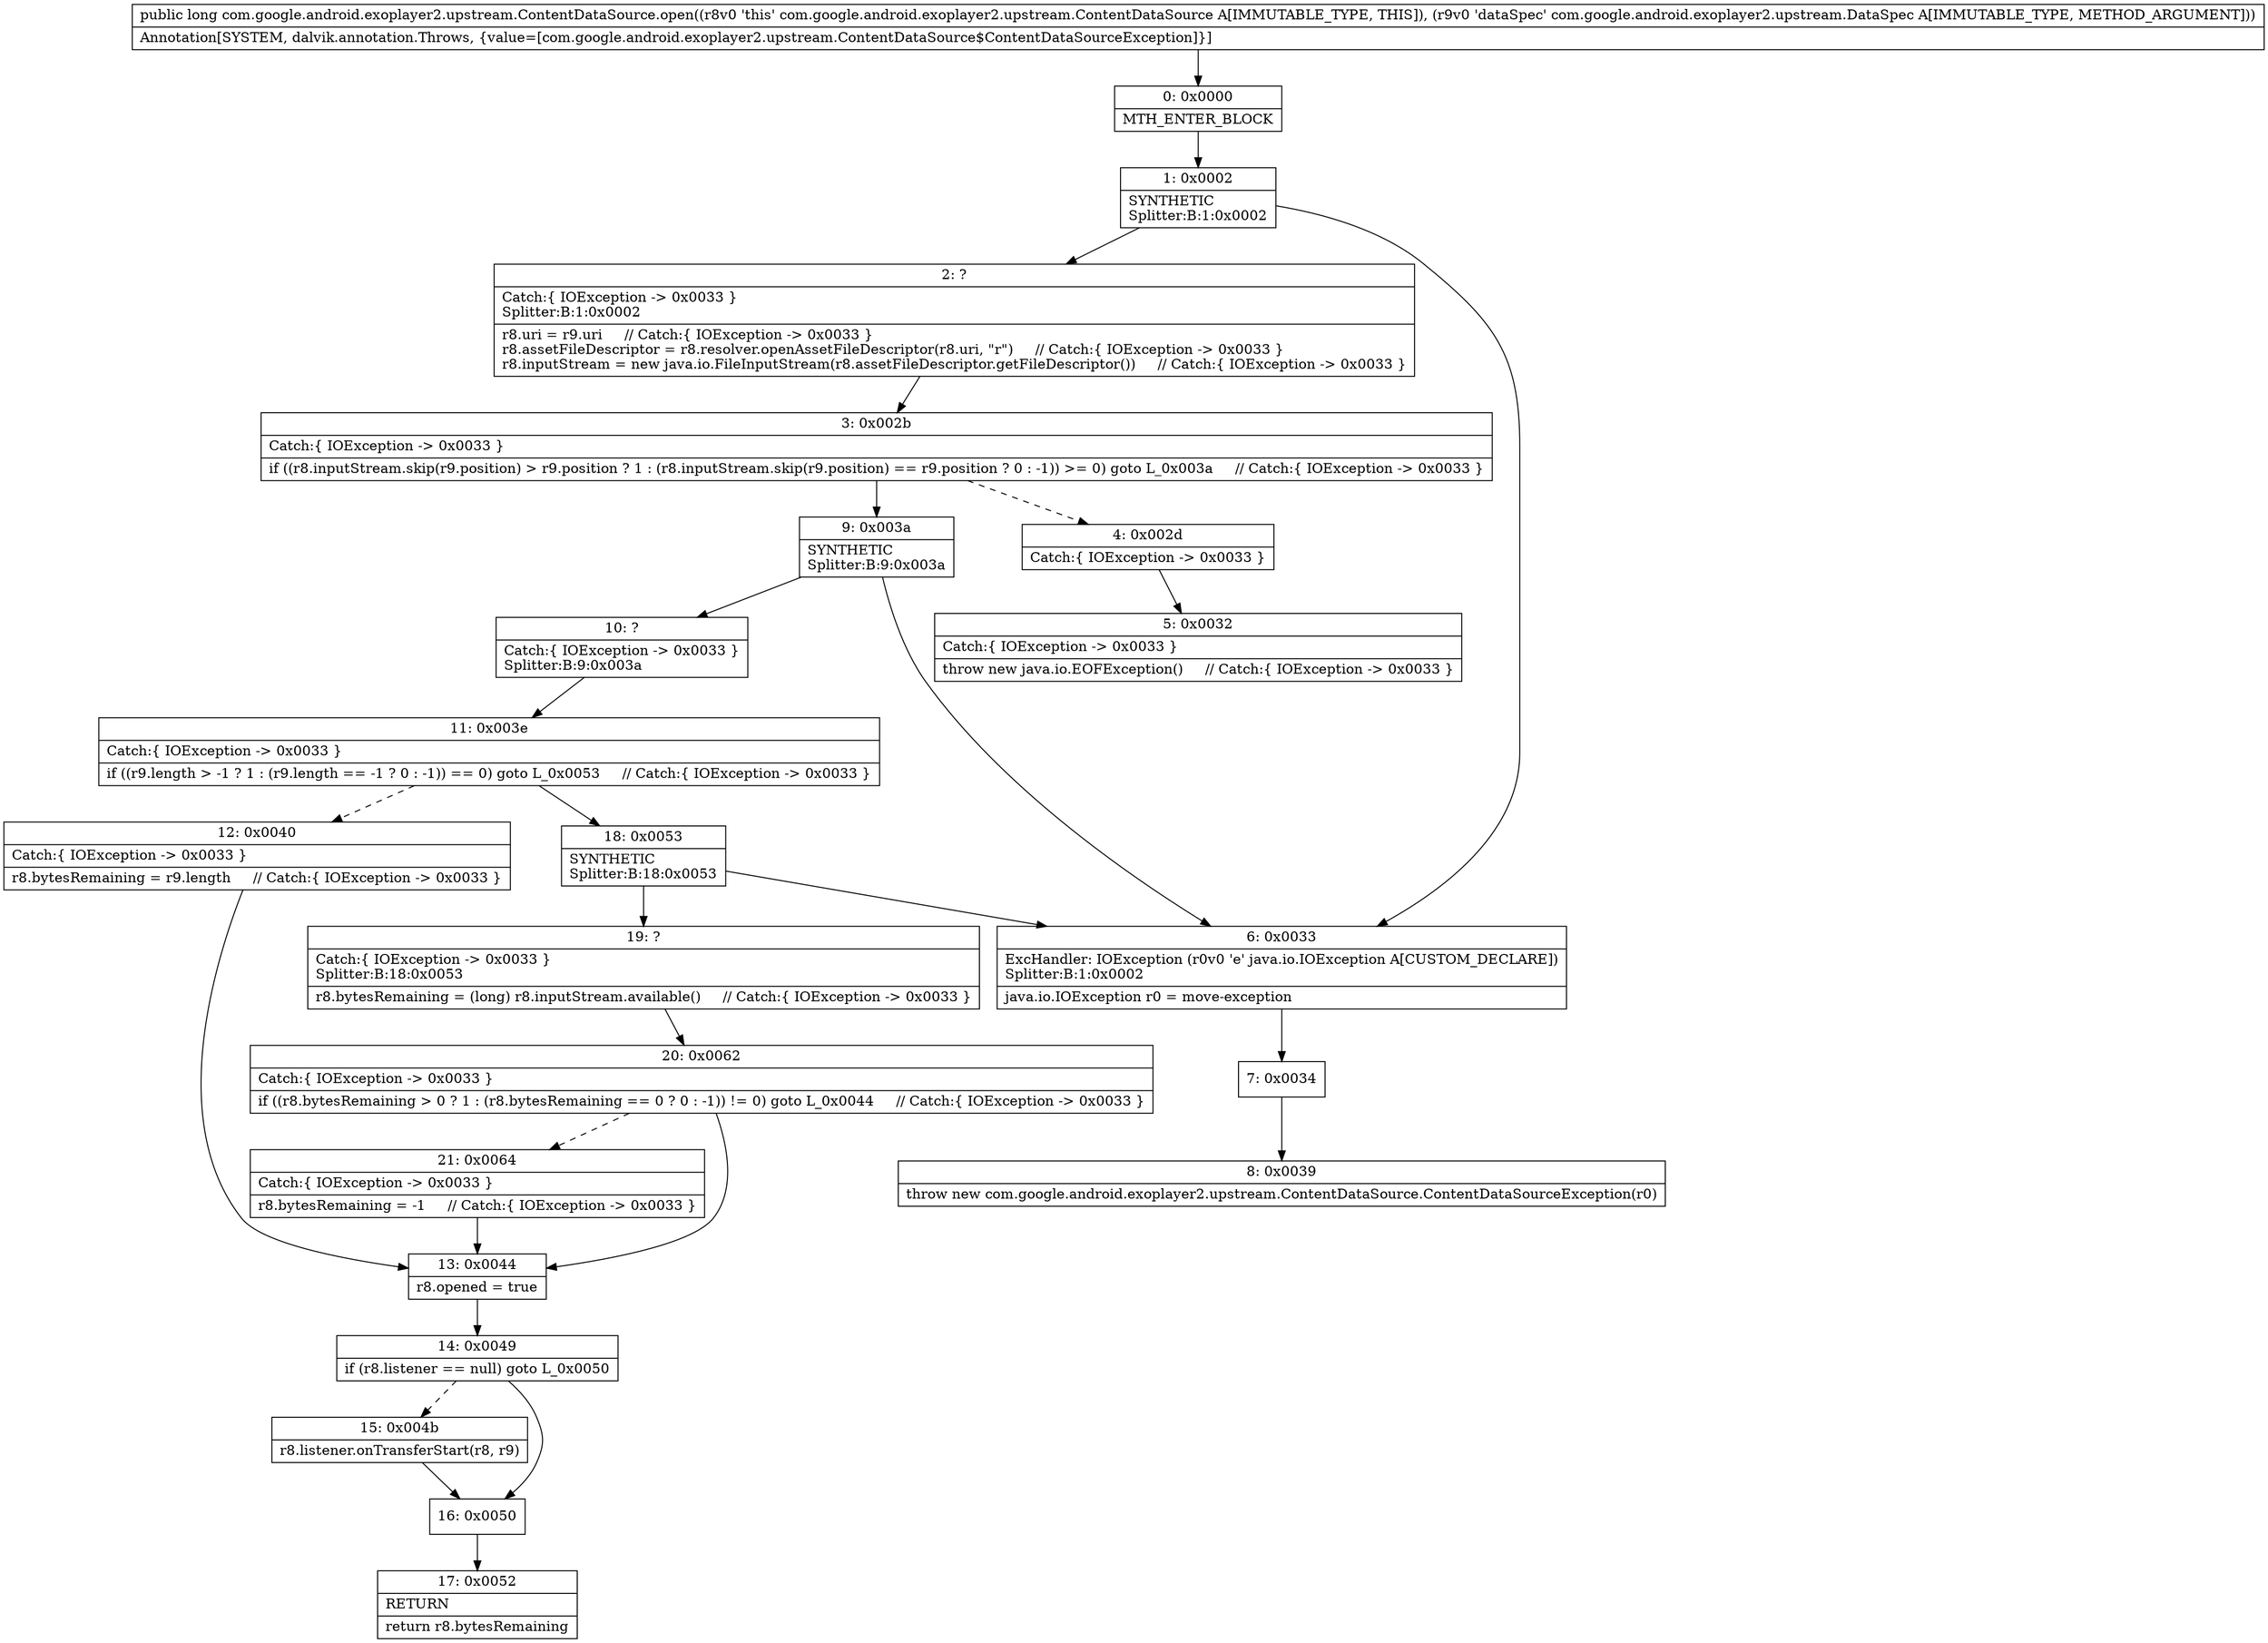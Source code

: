 digraph "CFG forcom.google.android.exoplayer2.upstream.ContentDataSource.open(Lcom\/google\/android\/exoplayer2\/upstream\/DataSpec;)J" {
Node_0 [shape=record,label="{0\:\ 0x0000|MTH_ENTER_BLOCK\l}"];
Node_1 [shape=record,label="{1\:\ 0x0002|SYNTHETIC\lSplitter:B:1:0x0002\l}"];
Node_2 [shape=record,label="{2\:\ ?|Catch:\{ IOException \-\> 0x0033 \}\lSplitter:B:1:0x0002\l|r8.uri = r9.uri     \/\/ Catch:\{ IOException \-\> 0x0033 \}\lr8.assetFileDescriptor = r8.resolver.openAssetFileDescriptor(r8.uri, \"r\")     \/\/ Catch:\{ IOException \-\> 0x0033 \}\lr8.inputStream = new java.io.FileInputStream(r8.assetFileDescriptor.getFileDescriptor())     \/\/ Catch:\{ IOException \-\> 0x0033 \}\l}"];
Node_3 [shape=record,label="{3\:\ 0x002b|Catch:\{ IOException \-\> 0x0033 \}\l|if ((r8.inputStream.skip(r9.position) \> r9.position ? 1 : (r8.inputStream.skip(r9.position) == r9.position ? 0 : \-1)) \>= 0) goto L_0x003a     \/\/ Catch:\{ IOException \-\> 0x0033 \}\l}"];
Node_4 [shape=record,label="{4\:\ 0x002d|Catch:\{ IOException \-\> 0x0033 \}\l}"];
Node_5 [shape=record,label="{5\:\ 0x0032|Catch:\{ IOException \-\> 0x0033 \}\l|throw new java.io.EOFException()     \/\/ Catch:\{ IOException \-\> 0x0033 \}\l}"];
Node_6 [shape=record,label="{6\:\ 0x0033|ExcHandler: IOException (r0v0 'e' java.io.IOException A[CUSTOM_DECLARE])\lSplitter:B:1:0x0002\l|java.io.IOException r0 = move\-exception\l}"];
Node_7 [shape=record,label="{7\:\ 0x0034}"];
Node_8 [shape=record,label="{8\:\ 0x0039|throw new com.google.android.exoplayer2.upstream.ContentDataSource.ContentDataSourceException(r0)\l}"];
Node_9 [shape=record,label="{9\:\ 0x003a|SYNTHETIC\lSplitter:B:9:0x003a\l}"];
Node_10 [shape=record,label="{10\:\ ?|Catch:\{ IOException \-\> 0x0033 \}\lSplitter:B:9:0x003a\l}"];
Node_11 [shape=record,label="{11\:\ 0x003e|Catch:\{ IOException \-\> 0x0033 \}\l|if ((r9.length \> \-1 ? 1 : (r9.length == \-1 ? 0 : \-1)) == 0) goto L_0x0053     \/\/ Catch:\{ IOException \-\> 0x0033 \}\l}"];
Node_12 [shape=record,label="{12\:\ 0x0040|Catch:\{ IOException \-\> 0x0033 \}\l|r8.bytesRemaining = r9.length     \/\/ Catch:\{ IOException \-\> 0x0033 \}\l}"];
Node_13 [shape=record,label="{13\:\ 0x0044|r8.opened = true\l}"];
Node_14 [shape=record,label="{14\:\ 0x0049|if (r8.listener == null) goto L_0x0050\l}"];
Node_15 [shape=record,label="{15\:\ 0x004b|r8.listener.onTransferStart(r8, r9)\l}"];
Node_16 [shape=record,label="{16\:\ 0x0050}"];
Node_17 [shape=record,label="{17\:\ 0x0052|RETURN\l|return r8.bytesRemaining\l}"];
Node_18 [shape=record,label="{18\:\ 0x0053|SYNTHETIC\lSplitter:B:18:0x0053\l}"];
Node_19 [shape=record,label="{19\:\ ?|Catch:\{ IOException \-\> 0x0033 \}\lSplitter:B:18:0x0053\l|r8.bytesRemaining = (long) r8.inputStream.available()     \/\/ Catch:\{ IOException \-\> 0x0033 \}\l}"];
Node_20 [shape=record,label="{20\:\ 0x0062|Catch:\{ IOException \-\> 0x0033 \}\l|if ((r8.bytesRemaining \> 0 ? 1 : (r8.bytesRemaining == 0 ? 0 : \-1)) != 0) goto L_0x0044     \/\/ Catch:\{ IOException \-\> 0x0033 \}\l}"];
Node_21 [shape=record,label="{21\:\ 0x0064|Catch:\{ IOException \-\> 0x0033 \}\l|r8.bytesRemaining = \-1     \/\/ Catch:\{ IOException \-\> 0x0033 \}\l}"];
MethodNode[shape=record,label="{public long com.google.android.exoplayer2.upstream.ContentDataSource.open((r8v0 'this' com.google.android.exoplayer2.upstream.ContentDataSource A[IMMUTABLE_TYPE, THIS]), (r9v0 'dataSpec' com.google.android.exoplayer2.upstream.DataSpec A[IMMUTABLE_TYPE, METHOD_ARGUMENT]))  | Annotation[SYSTEM, dalvik.annotation.Throws, \{value=[com.google.android.exoplayer2.upstream.ContentDataSource$ContentDataSourceException]\}]\l}"];
MethodNode -> Node_0;
Node_0 -> Node_1;
Node_1 -> Node_2;
Node_1 -> Node_6;
Node_2 -> Node_3;
Node_3 -> Node_4[style=dashed];
Node_3 -> Node_9;
Node_4 -> Node_5;
Node_6 -> Node_7;
Node_7 -> Node_8;
Node_9 -> Node_10;
Node_9 -> Node_6;
Node_10 -> Node_11;
Node_11 -> Node_12[style=dashed];
Node_11 -> Node_18;
Node_12 -> Node_13;
Node_13 -> Node_14;
Node_14 -> Node_15[style=dashed];
Node_14 -> Node_16;
Node_15 -> Node_16;
Node_16 -> Node_17;
Node_18 -> Node_19;
Node_18 -> Node_6;
Node_19 -> Node_20;
Node_20 -> Node_13;
Node_20 -> Node_21[style=dashed];
Node_21 -> Node_13;
}

